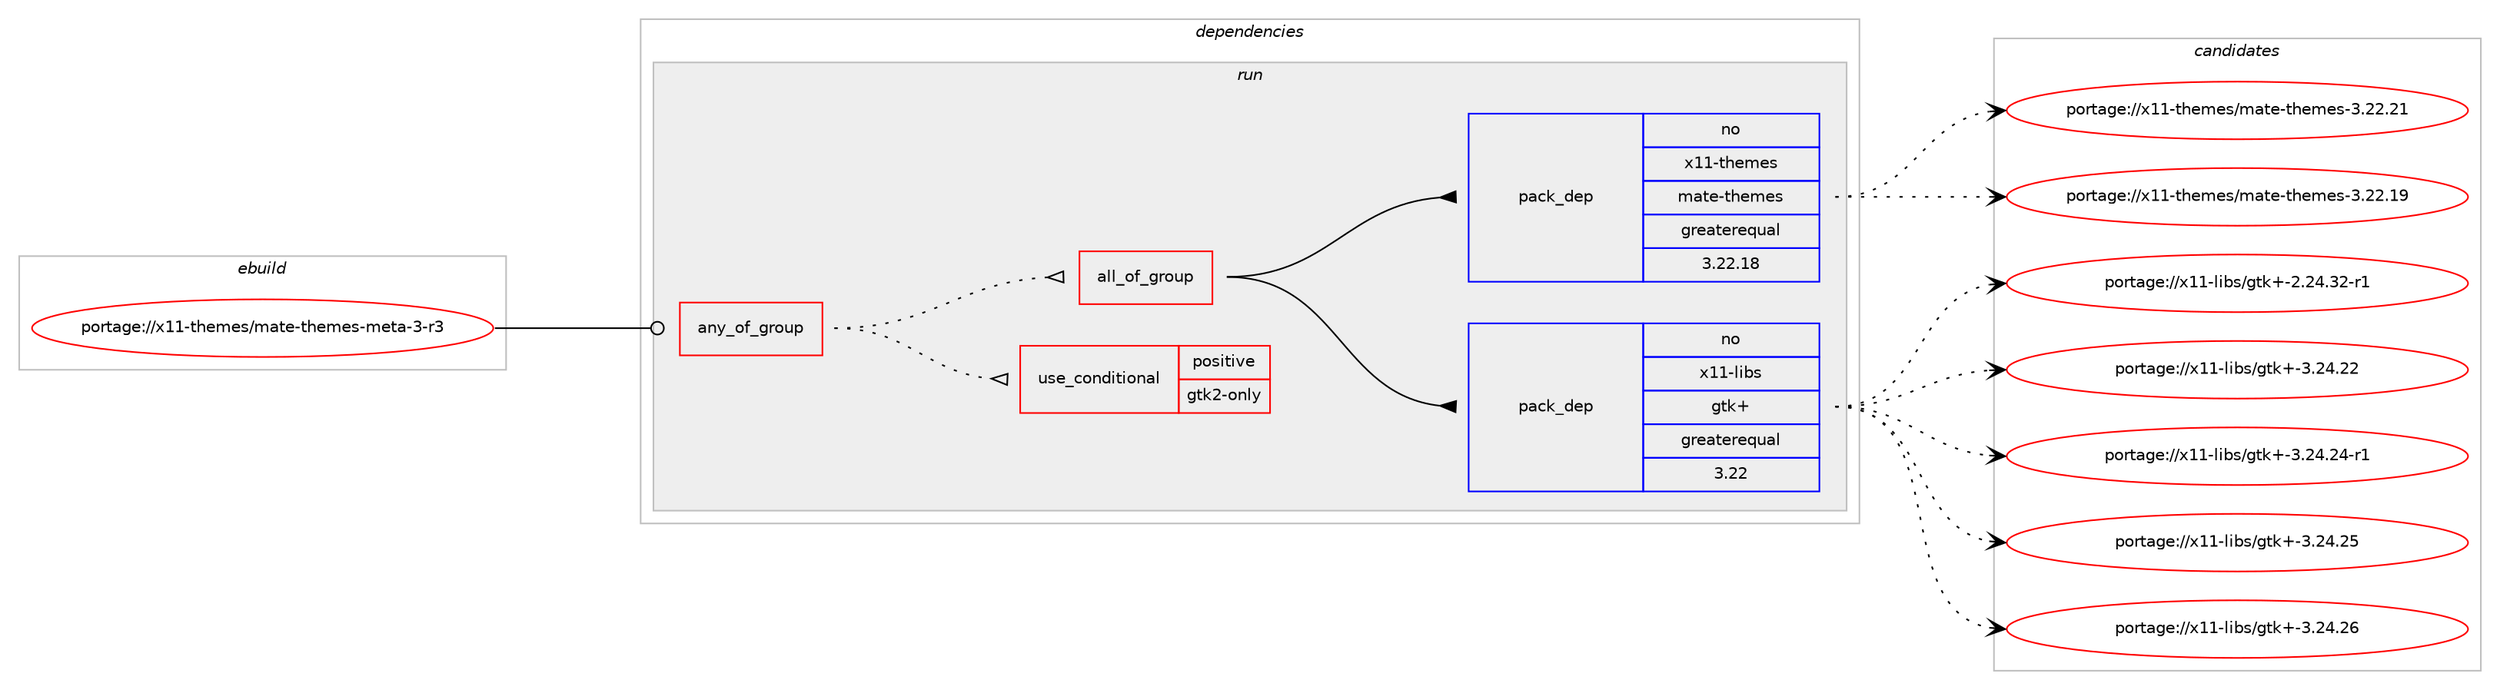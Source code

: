 digraph prolog {

# *************
# Graph options
# *************

newrank=true;
concentrate=true;
compound=true;
graph [rankdir=LR,fontname=Helvetica,fontsize=10,ranksep=1.5];#, ranksep=2.5, nodesep=0.2];
edge  [arrowhead=vee];
node  [fontname=Helvetica,fontsize=10];

# **********
# The ebuild
# **********

subgraph cluster_leftcol {
color=gray;
rank=same;
label=<<i>ebuild</i>>;
id [label="portage://x11-themes/mate-themes-meta-3-r3", color=red, width=4, href="../x11-themes/mate-themes-meta-3-r3.svg"];
}

# ****************
# The dependencies
# ****************

subgraph cluster_midcol {
color=gray;
label=<<i>dependencies</i>>;
subgraph cluster_compile {
fillcolor="#eeeeee";
style=filled;
label=<<i>compile</i>>;
}
subgraph cluster_compileandrun {
fillcolor="#eeeeee";
style=filled;
label=<<i>compile and run</i>>;
}
subgraph cluster_run {
fillcolor="#eeeeee";
style=filled;
label=<<i>run</i>>;
subgraph any21 {
dependency943 [label=<<TABLE BORDER="0" CELLBORDER="1" CELLSPACING="0" CELLPADDING="4"><TR><TD CELLPADDING="10">any_of_group</TD></TR></TABLE>>, shape=none, color=red];subgraph cond502 {
dependency944 [label=<<TABLE BORDER="0" CELLBORDER="1" CELLSPACING="0" CELLPADDING="4"><TR><TD ROWSPAN="3" CELLPADDING="10">use_conditional</TD></TR><TR><TD>positive</TD></TR><TR><TD>gtk2-only</TD></TR></TABLE>>, shape=none, color=red];
# *** BEGIN UNKNOWN DEPENDENCY TYPE (TODO) ***
# dependency944 -> package_dependency(portage://x11-themes/mate-themes-meta-3-r3,run,strong,x11-libs,gtk+,none,[,,],[slot(3)],[])
# *** END UNKNOWN DEPENDENCY TYPE (TODO) ***

# *** BEGIN UNKNOWN DEPENDENCY TYPE (TODO) ***
# dependency944 -> package_dependency(portage://x11-themes/mate-themes-meta-3-r3,run,no,x11-themes,mate-themes,none,[,,],[slot(0)],[])
# *** END UNKNOWN DEPENDENCY TYPE (TODO) ***

}
dependency943:e -> dependency944:w [weight=20,style="dotted",arrowhead="oinv"];
subgraph all2 {
dependency945 [label=<<TABLE BORDER="0" CELLBORDER="1" CELLSPACING="0" CELLPADDING="4"><TR><TD CELLPADDING="10">all_of_group</TD></TR></TABLE>>, shape=none, color=red];subgraph pack421 {
dependency946 [label=<<TABLE BORDER="0" CELLBORDER="1" CELLSPACING="0" CELLPADDING="4" WIDTH="220"><TR><TD ROWSPAN="6" CELLPADDING="30">pack_dep</TD></TR><TR><TD WIDTH="110">no</TD></TR><TR><TD>x11-libs</TD></TR><TR><TD>gtk+</TD></TR><TR><TD>greaterequal</TD></TR><TR><TD>3.22</TD></TR></TABLE>>, shape=none, color=blue];
}
dependency945:e -> dependency946:w [weight=20,style="solid",arrowhead="inv"];
subgraph pack422 {
dependency947 [label=<<TABLE BORDER="0" CELLBORDER="1" CELLSPACING="0" CELLPADDING="4" WIDTH="220"><TR><TD ROWSPAN="6" CELLPADDING="30">pack_dep</TD></TR><TR><TD WIDTH="110">no</TD></TR><TR><TD>x11-themes</TD></TR><TR><TD>mate-themes</TD></TR><TR><TD>greaterequal</TD></TR><TR><TD>3.22.18</TD></TR></TABLE>>, shape=none, color=blue];
}
dependency945:e -> dependency947:w [weight=20,style="solid",arrowhead="inv"];
}
dependency943:e -> dependency945:w [weight=20,style="dotted",arrowhead="oinv"];
}
id:e -> dependency943:w [weight=20,style="solid",arrowhead="odot"];
}
}

# **************
# The candidates
# **************

subgraph cluster_choices {
rank=same;
color=gray;
label=<<i>candidates</i>>;

subgraph choice421 {
color=black;
nodesep=1;
choice12049494510810598115471031161074345504650524651504511449 [label="portage://x11-libs/gtk+-2.24.32-r1", color=red, width=4,href="../x11-libs/gtk+-2.24.32-r1.svg"];
choice1204949451081059811547103116107434551465052465050 [label="portage://x11-libs/gtk+-3.24.22", color=red, width=4,href="../x11-libs/gtk+-3.24.22.svg"];
choice12049494510810598115471031161074345514650524650524511449 [label="portage://x11-libs/gtk+-3.24.24-r1", color=red, width=4,href="../x11-libs/gtk+-3.24.24-r1.svg"];
choice1204949451081059811547103116107434551465052465053 [label="portage://x11-libs/gtk+-3.24.25", color=red, width=4,href="../x11-libs/gtk+-3.24.25.svg"];
choice1204949451081059811547103116107434551465052465054 [label="portage://x11-libs/gtk+-3.24.26", color=red, width=4,href="../x11-libs/gtk+-3.24.26.svg"];
dependency946:e -> choice12049494510810598115471031161074345504650524651504511449:w [style=dotted,weight="100"];
dependency946:e -> choice1204949451081059811547103116107434551465052465050:w [style=dotted,weight="100"];
dependency946:e -> choice12049494510810598115471031161074345514650524650524511449:w [style=dotted,weight="100"];
dependency946:e -> choice1204949451081059811547103116107434551465052465053:w [style=dotted,weight="100"];
dependency946:e -> choice1204949451081059811547103116107434551465052465054:w [style=dotted,weight="100"];
}
subgraph choice422 {
color=black;
nodesep=1;
choice1204949451161041011091011154710997116101451161041011091011154551465050464957 [label="portage://x11-themes/mate-themes-3.22.19", color=red, width=4,href="../x11-themes/mate-themes-3.22.19.svg"];
choice1204949451161041011091011154710997116101451161041011091011154551465050465049 [label="portage://x11-themes/mate-themes-3.22.21", color=red, width=4,href="../x11-themes/mate-themes-3.22.21.svg"];
dependency947:e -> choice1204949451161041011091011154710997116101451161041011091011154551465050464957:w [style=dotted,weight="100"];
dependency947:e -> choice1204949451161041011091011154710997116101451161041011091011154551465050465049:w [style=dotted,weight="100"];
}
}

}
